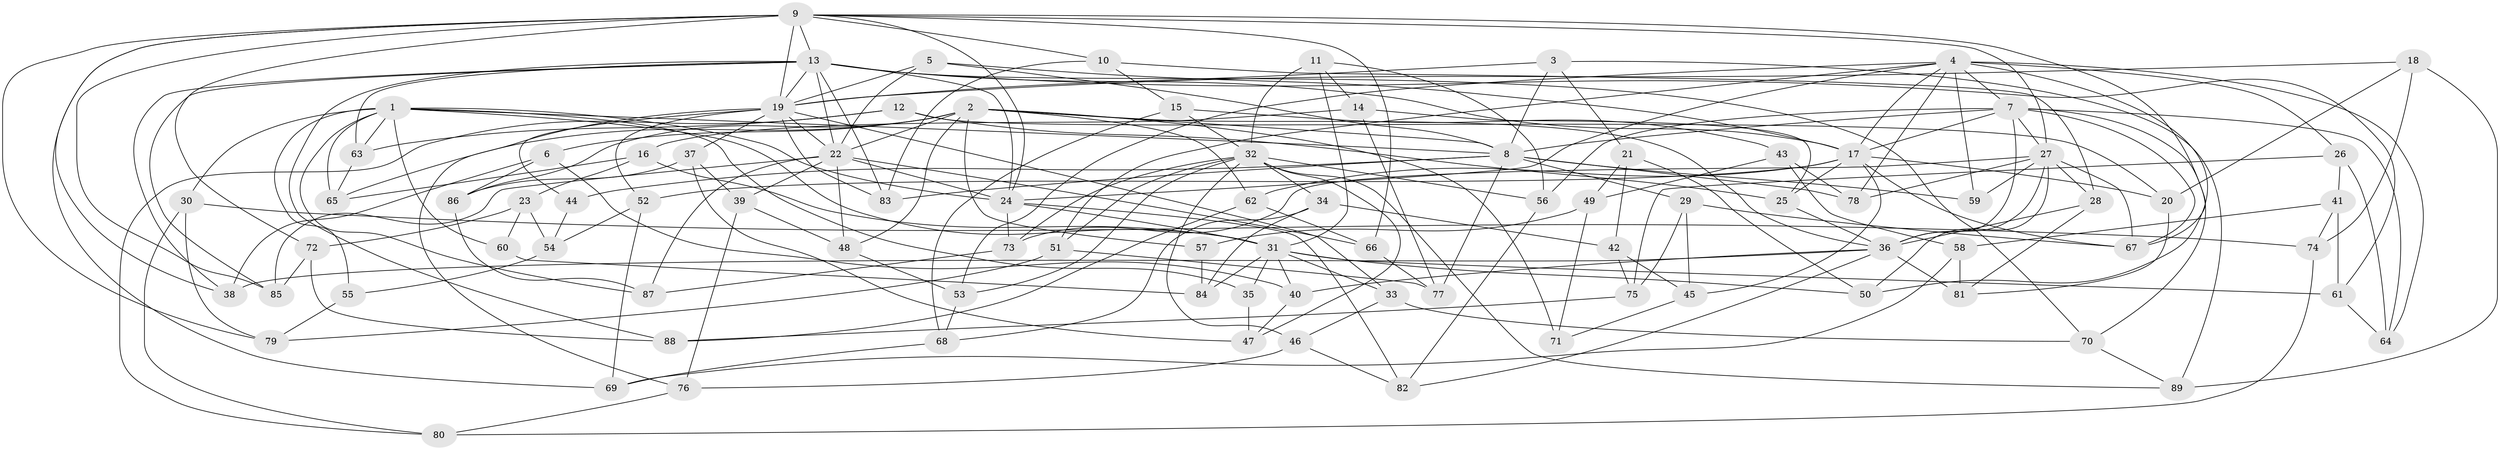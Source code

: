 // original degree distribution, {4: 1.0}
// Generated by graph-tools (version 1.1) at 2025/53/03/04/25 22:53:50]
// undirected, 89 vertices, 221 edges
graph export_dot {
  node [color=gray90,style=filled];
  1;
  2;
  3;
  4;
  5;
  6;
  7;
  8;
  9;
  10;
  11;
  12;
  13;
  14;
  15;
  16;
  17;
  18;
  19;
  20;
  21;
  22;
  23;
  24;
  25;
  26;
  27;
  28;
  29;
  30;
  31;
  32;
  33;
  34;
  35;
  36;
  37;
  38;
  39;
  40;
  41;
  42;
  43;
  44;
  45;
  46;
  47;
  48;
  49;
  50;
  51;
  52;
  53;
  54;
  55;
  56;
  57;
  58;
  59;
  60;
  61;
  62;
  63;
  64;
  65;
  66;
  67;
  68;
  69;
  70;
  71;
  72;
  73;
  74;
  75;
  76;
  77;
  78;
  79;
  80;
  81;
  82;
  83;
  84;
  85;
  86;
  87;
  88;
  89;
  1 -- 8 [weight=1.0];
  1 -- 24 [weight=1.0];
  1 -- 30 [weight=1.0];
  1 -- 31 [weight=1.0];
  1 -- 35 [weight=1.0];
  1 -- 55 [weight=2.0];
  1 -- 60 [weight=2.0];
  1 -- 63 [weight=1.0];
  1 -- 65 [weight=1.0];
  1 -- 87 [weight=1.0];
  2 -- 6 [weight=1.0];
  2 -- 8 [weight=1.0];
  2 -- 22 [weight=1.0];
  2 -- 36 [weight=1.0];
  2 -- 48 [weight=1.0];
  2 -- 57 [weight=2.0];
  2 -- 62 [weight=1.0];
  2 -- 65 [weight=1.0];
  2 -- 71 [weight=2.0];
  2 -- 86 [weight=1.0];
  3 -- 8 [weight=1.0];
  3 -- 19 [weight=1.0];
  3 -- 21 [weight=1.0];
  3 -- 89 [weight=1.0];
  4 -- 7 [weight=1.0];
  4 -- 17 [weight=1.0];
  4 -- 24 [weight=2.0];
  4 -- 26 [weight=1.0];
  4 -- 50 [weight=1.0];
  4 -- 51 [weight=1.0];
  4 -- 53 [weight=1.0];
  4 -- 59 [weight=2.0];
  4 -- 64 [weight=1.0];
  4 -- 78 [weight=1.0];
  5 -- 8 [weight=1.0];
  5 -- 17 [weight=1.0];
  5 -- 19 [weight=1.0];
  5 -- 22 [weight=1.0];
  6 -- 38 [weight=1.0];
  6 -- 40 [weight=1.0];
  6 -- 86 [weight=1.0];
  7 -- 8 [weight=1.0];
  7 -- 17 [weight=1.0];
  7 -- 27 [weight=1.0];
  7 -- 36 [weight=2.0];
  7 -- 56 [weight=1.0];
  7 -- 64 [weight=1.0];
  7 -- 67 [weight=1.0];
  7 -- 70 [weight=1.0];
  8 -- 29 [weight=1.0];
  8 -- 44 [weight=2.0];
  8 -- 59 [weight=1.0];
  8 -- 77 [weight=1.0];
  8 -- 78 [weight=1.0];
  8 -- 83 [weight=1.0];
  9 -- 10 [weight=1.0];
  9 -- 13 [weight=1.0];
  9 -- 19 [weight=1.0];
  9 -- 24 [weight=1.0];
  9 -- 27 [weight=1.0];
  9 -- 38 [weight=1.0];
  9 -- 66 [weight=1.0];
  9 -- 67 [weight=1.0];
  9 -- 69 [weight=1.0];
  9 -- 72 [weight=1.0];
  9 -- 79 [weight=1.0];
  9 -- 85 [weight=1.0];
  10 -- 15 [weight=1.0];
  10 -- 28 [weight=1.0];
  10 -- 83 [weight=1.0];
  11 -- 14 [weight=1.0];
  11 -- 31 [weight=1.0];
  11 -- 32 [weight=1.0];
  11 -- 56 [weight=1.0];
  12 -- 20 [weight=1.0];
  12 -- 25 [weight=1.0];
  12 -- 63 [weight=1.0];
  12 -- 80 [weight=1.0];
  13 -- 17 [weight=1.0];
  13 -- 19 [weight=1.0];
  13 -- 22 [weight=1.0];
  13 -- 24 [weight=1.0];
  13 -- 38 [weight=1.0];
  13 -- 61 [weight=1.0];
  13 -- 63 [weight=1.0];
  13 -- 70 [weight=1.0];
  13 -- 83 [weight=1.0];
  13 -- 85 [weight=1.0];
  13 -- 88 [weight=1.0];
  14 -- 16 [weight=1.0];
  14 -- 25 [weight=1.0];
  14 -- 77 [weight=1.0];
  15 -- 32 [weight=1.0];
  15 -- 43 [weight=1.0];
  15 -- 68 [weight=1.0];
  16 -- 23 [weight=1.0];
  16 -- 31 [weight=1.0];
  16 -- 65 [weight=1.0];
  17 -- 20 [weight=1.0];
  17 -- 25 [weight=1.0];
  17 -- 45 [weight=1.0];
  17 -- 52 [weight=1.0];
  17 -- 62 [weight=1.0];
  17 -- 67 [weight=1.0];
  18 -- 19 [weight=1.0];
  18 -- 20 [weight=1.0];
  18 -- 74 [weight=1.0];
  18 -- 89 [weight=1.0];
  19 -- 22 [weight=1.0];
  19 -- 33 [weight=1.0];
  19 -- 37 [weight=1.0];
  19 -- 44 [weight=1.0];
  19 -- 52 [weight=1.0];
  19 -- 76 [weight=1.0];
  19 -- 83 [weight=1.0];
  20 -- 81 [weight=1.0];
  21 -- 42 [weight=1.0];
  21 -- 49 [weight=1.0];
  21 -- 50 [weight=1.0];
  22 -- 24 [weight=1.0];
  22 -- 39 [weight=1.0];
  22 -- 48 [weight=1.0];
  22 -- 66 [weight=1.0];
  22 -- 85 [weight=1.0];
  22 -- 87 [weight=1.0];
  23 -- 54 [weight=1.0];
  23 -- 60 [weight=1.0];
  23 -- 72 [weight=1.0];
  24 -- 31 [weight=2.0];
  24 -- 73 [weight=1.0];
  24 -- 82 [weight=1.0];
  25 -- 36 [weight=1.0];
  26 -- 41 [weight=1.0];
  26 -- 64 [weight=1.0];
  26 -- 75 [weight=1.0];
  27 -- 28 [weight=1.0];
  27 -- 36 [weight=1.0];
  27 -- 50 [weight=1.0];
  27 -- 59 [weight=1.0];
  27 -- 67 [weight=2.0];
  27 -- 73 [weight=1.0];
  27 -- 78 [weight=1.0];
  28 -- 36 [weight=1.0];
  28 -- 81 [weight=1.0];
  29 -- 45 [weight=1.0];
  29 -- 67 [weight=1.0];
  29 -- 75 [weight=1.0];
  30 -- 74 [weight=1.0];
  30 -- 79 [weight=1.0];
  30 -- 80 [weight=1.0];
  31 -- 33 [weight=1.0];
  31 -- 35 [weight=2.0];
  31 -- 40 [weight=1.0];
  31 -- 50 [weight=1.0];
  31 -- 61 [weight=1.0];
  31 -- 84 [weight=1.0];
  32 -- 34 [weight=1.0];
  32 -- 46 [weight=1.0];
  32 -- 47 [weight=1.0];
  32 -- 51 [weight=1.0];
  32 -- 53 [weight=1.0];
  32 -- 56 [weight=1.0];
  32 -- 73 [weight=1.0];
  32 -- 89 [weight=1.0];
  33 -- 46 [weight=1.0];
  33 -- 70 [weight=1.0];
  34 -- 42 [weight=1.0];
  34 -- 68 [weight=1.0];
  34 -- 84 [weight=1.0];
  35 -- 47 [weight=1.0];
  36 -- 38 [weight=1.0];
  36 -- 40 [weight=1.0];
  36 -- 81 [weight=1.0];
  36 -- 82 [weight=1.0];
  37 -- 39 [weight=1.0];
  37 -- 47 [weight=1.0];
  37 -- 86 [weight=1.0];
  39 -- 48 [weight=1.0];
  39 -- 76 [weight=1.0];
  40 -- 47 [weight=1.0];
  41 -- 58 [weight=1.0];
  41 -- 61 [weight=1.0];
  41 -- 74 [weight=1.0];
  42 -- 45 [weight=1.0];
  42 -- 75 [weight=1.0];
  43 -- 49 [weight=1.0];
  43 -- 58 [weight=1.0];
  43 -- 78 [weight=1.0];
  44 -- 54 [weight=1.0];
  45 -- 71 [weight=1.0];
  46 -- 76 [weight=1.0];
  46 -- 82 [weight=1.0];
  48 -- 53 [weight=1.0];
  49 -- 57 [weight=1.0];
  49 -- 71 [weight=1.0];
  51 -- 77 [weight=1.0];
  51 -- 79 [weight=1.0];
  52 -- 54 [weight=1.0];
  52 -- 69 [weight=1.0];
  53 -- 68 [weight=1.0];
  54 -- 55 [weight=1.0];
  55 -- 79 [weight=1.0];
  56 -- 82 [weight=1.0];
  57 -- 84 [weight=1.0];
  58 -- 69 [weight=1.0];
  58 -- 81 [weight=1.0];
  60 -- 84 [weight=1.0];
  61 -- 64 [weight=1.0];
  62 -- 66 [weight=1.0];
  62 -- 88 [weight=1.0];
  63 -- 65 [weight=1.0];
  66 -- 77 [weight=1.0];
  68 -- 69 [weight=1.0];
  70 -- 89 [weight=1.0];
  72 -- 85 [weight=1.0];
  72 -- 88 [weight=1.0];
  73 -- 87 [weight=1.0];
  74 -- 80 [weight=1.0];
  75 -- 88 [weight=1.0];
  76 -- 80 [weight=1.0];
  86 -- 87 [weight=1.0];
}
